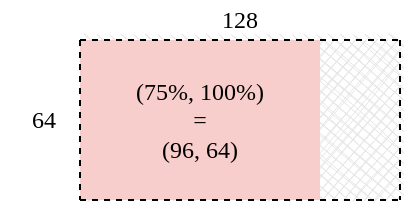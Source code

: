 <mxfile>
    <diagram id="cD52tqRjU22jmfu8s6Lm" name="Page-1">
        <mxGraphModel dx="1534" dy="1486" grid="1" gridSize="10" guides="1" tooltips="1" connect="1" arrows="1" fold="1" page="1" pageScale="1" pageWidth="850" pageHeight="1100" math="0" shadow="0">
            <root>
                <mxCell id="0"/>
                <mxCell id="1" parent="0"/>
                <mxCell id="170" value="" style="rounded=0;whiteSpace=wrap;html=1;strokeColor=none;sketch=1;fillStyle=cross-hatch;fillColor=#E6E6E6;strokeWidth=1;" parent="1" vertex="1">
                    <mxGeometry width="160" height="80" as="geometry"/>
                </mxCell>
                <mxCell id="181" value="" style="rounded=0;whiteSpace=wrap;html=1;strokeColor=none;fillColor=#f8cecc;perimeterSpacing=0;" parent="1" vertex="1">
                    <mxGeometry width="120" height="80" as="geometry"/>
                </mxCell>
                <mxCell id="171" value="" style="endArrow=none;dashed=1;html=1;" parent="1" edge="1">
                    <mxGeometry width="50" height="50" relative="1" as="geometry">
                        <mxPoint as="sourcePoint"/>
                        <mxPoint x="160" as="targetPoint"/>
                    </mxGeometry>
                </mxCell>
                <mxCell id="172" value="" style="endArrow=none;dashed=1;html=1;entryX=0;entryY=1;entryDx=0;entryDy=0;" parent="1" edge="1" target="181">
                    <mxGeometry width="50" height="50" relative="1" as="geometry">
                        <mxPoint as="sourcePoint"/>
                        <mxPoint y="160" as="targetPoint"/>
                    </mxGeometry>
                </mxCell>
                <mxCell id="173" value="" style="endArrow=none;dashed=1;html=1;" parent="1" edge="1">
                    <mxGeometry width="50" height="50" relative="1" as="geometry">
                        <mxPoint y="80" as="sourcePoint"/>
                        <mxPoint x="160" y="80" as="targetPoint"/>
                    </mxGeometry>
                </mxCell>
                <mxCell id="179" value="128" style="rounded=0;whiteSpace=wrap;html=1;fillColor=none;fontFamily=Lucida Console;strokeColor=none;align=center;" parent="1" vertex="1">
                    <mxGeometry x="20.0" y="-20" width="120" height="20" as="geometry"/>
                </mxCell>
                <mxCell id="189" value="" style="endArrow=none;dashed=1;html=1;" parent="1" edge="1">
                    <mxGeometry width="50" height="50" relative="1" as="geometry">
                        <mxPoint x="160" as="sourcePoint"/>
                        <mxPoint x="160" y="80" as="targetPoint"/>
                    </mxGeometry>
                </mxCell>
                <mxCell id="194" value="64" style="rounded=0;whiteSpace=wrap;html=1;fillColor=none;fontFamily=Lucida Console;strokeColor=none;align=right;" vertex="1" parent="1">
                    <mxGeometry x="-40" y="30" width="30" height="20" as="geometry"/>
                </mxCell>
                <mxCell id="195" value="(75%, 100%)&lt;br&gt;=&lt;br&gt;(96, 64)" style="rounded=0;whiteSpace=wrap;html=1;fillColor=none;fontFamily=Lucida Console;strokeColor=none;align=center;" vertex="1" parent="1">
                    <mxGeometry x="-7.105e-15" y="30" width="120" height="20" as="geometry"/>
                </mxCell>
            </root>
        </mxGraphModel>
    </diagram>
</mxfile>